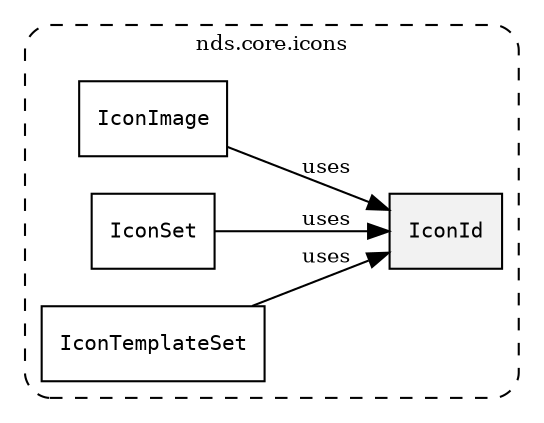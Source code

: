 /**
 * This dot file creates symbol collaboration diagram for IconId.
 */
digraph ZSERIO
{
    node [shape=box, fontsize=10];
    rankdir="LR";
    fontsize=10;
    tooltip="IconId collaboration diagram";

    subgraph "cluster_nds.core.icons"
    {
        style="dashed, rounded";
        label="nds.core.icons";
        tooltip="Package nds.core.icons";
        href="../../../content/packages/nds.core.icons.html#Package-nds-core-icons";
        target="_parent";

        "IconId" [style="filled", fillcolor="#0000000D", target="_parent", label=<<font face="monospace"><table align="center" border="0" cellspacing="0" cellpadding="0"><tr><td href="../../../content/packages/nds.core.icons.html#Subtype-IconId" title="Subtype defined in nds.core.icons">IconId</td></tr></table></font>>];
        "IconImage" [target="_parent", label=<<font face="monospace"><table align="center" border="0" cellspacing="0" cellpadding="0"><tr><td href="../../../content/packages/nds.core.icons.html#Structure-IconImage" title="Structure defined in nds.core.icons">IconImage</td></tr></table></font>>];
        "IconSet" [target="_parent", label=<<font face="monospace"><table align="center" border="0" cellspacing="0" cellpadding="0"><tr><td href="../../../content/packages/nds.core.icons.html#Structure-IconSet" title="Structure defined in nds.core.icons">IconSet</td></tr></table></font>>];
        "IconTemplateSet" [target="_parent", label=<<font face="monospace"><table align="center" border="0" cellspacing="0" cellpadding="0"><tr><td href="../../../content/packages/nds.core.icons.html#Structure-IconTemplateSet" title="Structure defined in nds.core.icons">IconTemplateSet</td></tr></table></font>>];
    }

    "IconImage" -> "IconId" [label="uses", fontsize=10];
    "IconSet" -> "IconId" [label="uses", fontsize=10];
    "IconTemplateSet" -> "IconId" [label="uses", fontsize=10];
}
